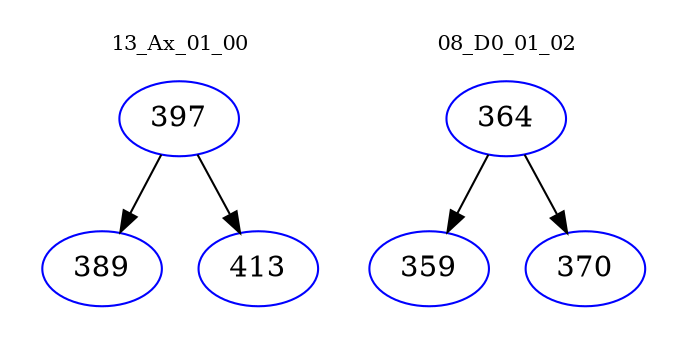 digraph{
subgraph cluster_0 {
color = white
label = "13_Ax_01_00";
fontsize=10;
T0_397 [label="397", color="blue"]
T0_397 -> T0_389 [color="black"]
T0_389 [label="389", color="blue"]
T0_397 -> T0_413 [color="black"]
T0_413 [label="413", color="blue"]
}
subgraph cluster_1 {
color = white
label = "08_D0_01_02";
fontsize=10;
T1_364 [label="364", color="blue"]
T1_364 -> T1_359 [color="black"]
T1_359 [label="359", color="blue"]
T1_364 -> T1_370 [color="black"]
T1_370 [label="370", color="blue"]
}
}
